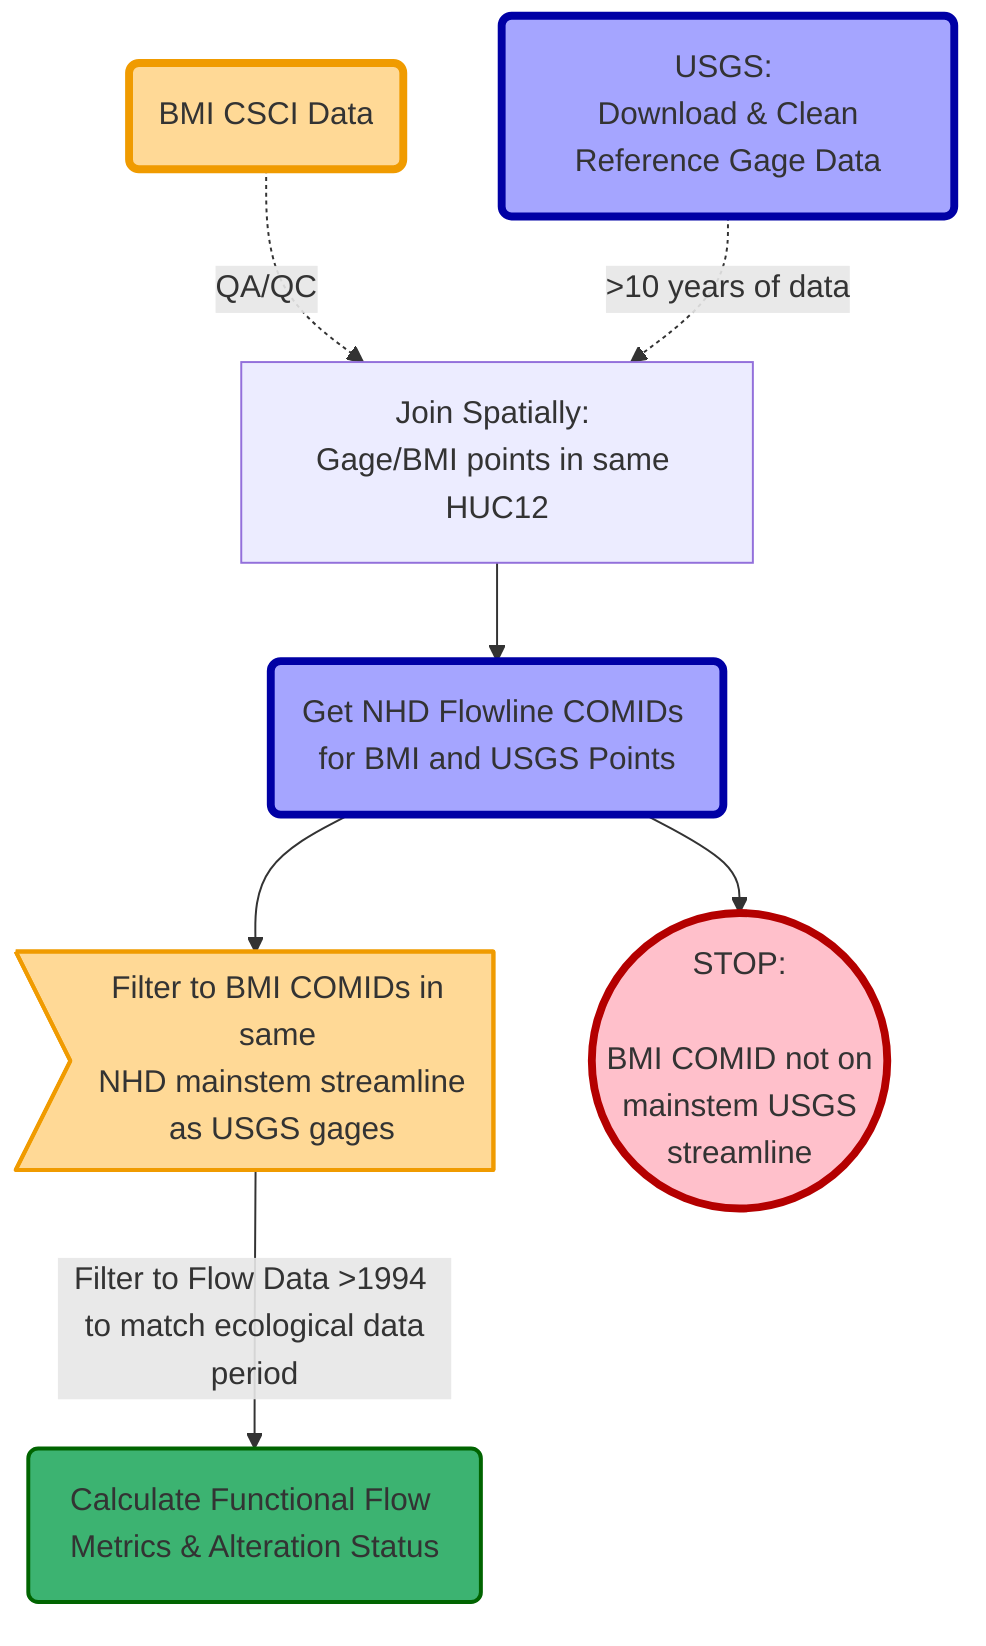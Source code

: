 graph TB;

  A(BMI CSCI Data)-.->|QA/QC| C[Join Spatially: <br>Gage/BMI points in same HUC12]
  B(USGS: <br> Download & Clean Reference Gage Data)-.->|>10 years of data| C
  C--> D(Get NHD Flowline COMIDs for BMI and USGS Points)
  D--> E>Filter to BMI COMIDs in same <br> NHD mainstem streamline as USGS gages]
  D--> F((STOP: <br><br> BMI COMID not on <br>mainstem USGS <br>streamline))
  E-->|Filter to Flow Data >1994 <br> to match ecological data period| G(Calculate Functional Flow Metrics & Alteration Status)
  
  style A fill:#ffd996,stroke:#f09b00,stroke-width:4px
  style B fill:#a5a5ff,stroke:#0000a5,stroke-width:4px
  style E fill:#ffd996,stroke:#f09b00,stroke-width:2px
  style D fill:#a5a5ff,stroke:#0000a5,stroke-width:4px
  style F fill:#ffc0cb,stroke:#b40000,stroke-width:4px
  style G fill:#3CB371,stroke:#006400,stroke-width:2px